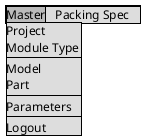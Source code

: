 @startsalt
{+
  {* Master | Packing Spec 
    Master | Project | Module Type  | - | Model | Part | - |  Parameters | - | Logout |
  }
}
@endsalt
